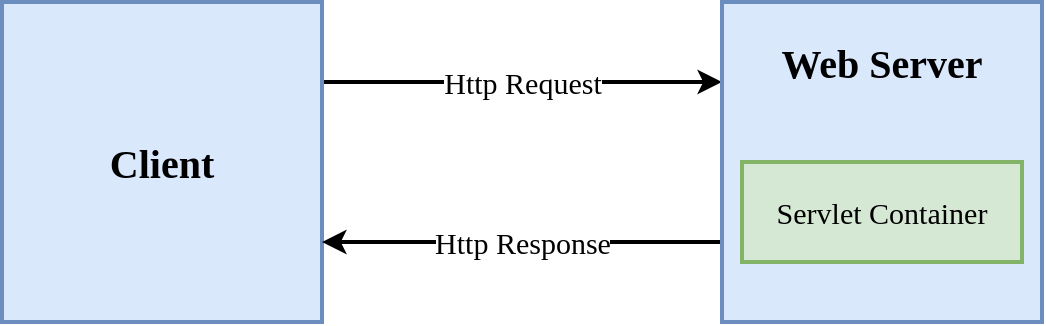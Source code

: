 <mxfile version="20.6.0" type="github">
  <diagram id="qxlkF3oZJwM-nL5T5aOr" name="페이지-1">
    <mxGraphModel dx="992" dy="579" grid="1" gridSize="10" guides="1" tooltips="1" connect="1" arrows="1" fold="1" page="1" pageScale="1" pageWidth="827" pageHeight="1169" math="0" shadow="0">
      <root>
        <mxCell id="0" />
        <mxCell id="1" parent="0" />
        <mxCell id="BDnWyR-M0Nw19bjqFnfu-3" value="Http Request" style="edgeStyle=orthogonalEdgeStyle;rounded=0;orthogonalLoop=1;jettySize=auto;html=1;exitX=1;exitY=0.25;exitDx=0;exitDy=0;entryX=0;entryY=0.25;entryDx=0;entryDy=0;fontSize=15;fontFamily=맑은 고딕;strokeWidth=2;" edge="1" parent="1" source="BDnWyR-M0Nw19bjqFnfu-1" target="BDnWyR-M0Nw19bjqFnfu-2">
          <mxGeometry relative="1" as="geometry" />
        </mxCell>
        <mxCell id="BDnWyR-M0Nw19bjqFnfu-1" value="Client" style="rounded=0;whiteSpace=wrap;html=1;fillColor=#dae8fc;strokeColor=#6c8ebf;fontFamily=맑은 고딕;fontSize=20;fontStyle=1;strokeWidth=2;" vertex="1" parent="1">
          <mxGeometry x="80" y="120" width="160" height="160" as="geometry" />
        </mxCell>
        <mxCell id="BDnWyR-M0Nw19bjqFnfu-4" value="Http Response" style="edgeStyle=orthogonalEdgeStyle;rounded=0;orthogonalLoop=1;jettySize=auto;html=1;exitX=0;exitY=0.75;exitDx=0;exitDy=0;entryX=1;entryY=0.75;entryDx=0;entryDy=0;fontSize=15;fontFamily=맑은 고딕;strokeWidth=2;" edge="1" parent="1" source="BDnWyR-M0Nw19bjqFnfu-2" target="BDnWyR-M0Nw19bjqFnfu-1">
          <mxGeometry relative="1" as="geometry" />
        </mxCell>
        <mxCell id="BDnWyR-M0Nw19bjqFnfu-2" value="Web Server" style="rounded=0;whiteSpace=wrap;html=1;fillColor=#dae8fc;strokeColor=#6c8ebf;fontFamily=맑은 고딕;fontSize=20;fontStyle=1;strokeWidth=2;verticalAlign=top;spacingTop=12;" vertex="1" parent="1">
          <mxGeometry x="440" y="120" width="160" height="160" as="geometry" />
        </mxCell>
        <mxCell id="BDnWyR-M0Nw19bjqFnfu-5" value="Servlet Container" style="rounded=0;whiteSpace=wrap;html=1;strokeWidth=2;fontFamily=맑은 고딕;fontSize=15;fillColor=#d5e8d4;strokeColor=#82b366;" vertex="1" parent="1">
          <mxGeometry x="450" y="200" width="140" height="50" as="geometry" />
        </mxCell>
      </root>
    </mxGraphModel>
  </diagram>
</mxfile>
